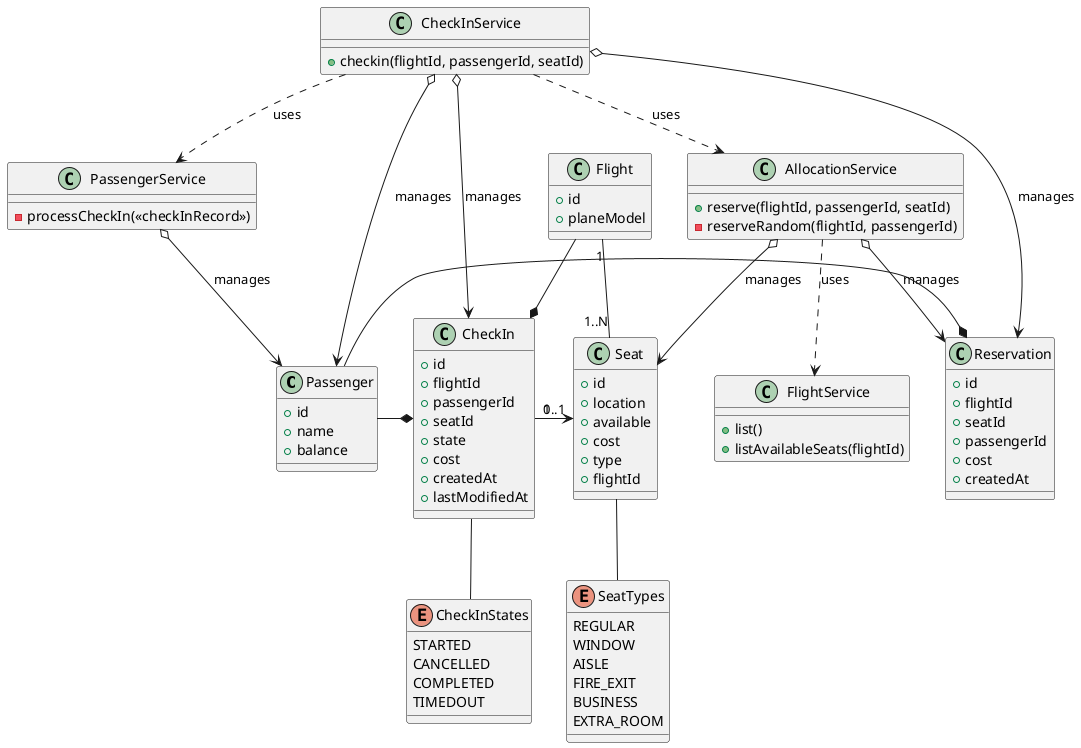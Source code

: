 @startuml

class Passenger {
    +id
    +name
    +balance
}

class Flight {
    +id
    +planeModel
}

class Seat {
    +id
    +location
    +available
    +cost
    +type
    +flightId
}

enum SeatTypes {
    REGULAR
    WINDOW
    AISLE
    FIRE_EXIT
    BUSINESS
    EXTRA_ROOM
}
Seat--SeatTypes

class CheckIn {
    +id
    +flightId
    +passengerId
    +seatId
    +state
    +cost
    +createdAt
    +lastModifiedAt
}

enum CheckInStates {
    STARTED
    CANCELLED
    COMPLETED
    TIMEDOUT
}
CheckIn--CheckInStates

class Reservation {
    +id
    +flightId
    +seatId
    +passengerId
    +cost
    +createdAt
}

class CheckInService {
    +checkin(flightId, passengerId, seatId)
}
CheckInService ..> PassengerService : uses
CheckInService ..> AllocationService : uses

CheckInService o--> Passenger : manages
CheckInService o--> CheckIn : manages
CheckInService o--> Reservation : manages



class AllocationService {
    +reserve(flightId, passengerId, seatId)
    -reserveRandom(flightId, passengerId)
}
AllocationService ..> FlightService : uses

AllocationService o--> Seat : manages
AllocationService o--> Reservation : manages


class PassengerService {
    -processCheckIn(<<checkInRecord>>)
}
PassengerService o--> Passenger : manages


class FlightService {
    +list()
    +listAvailableSeats(flightId)
}

Passenger -* CheckIn
Passenger -* Reservation
Flight -* CheckIn
Flight "1" -- "1..N" Seat
CheckIn "1" -> "0..1" Seat

@enduml
